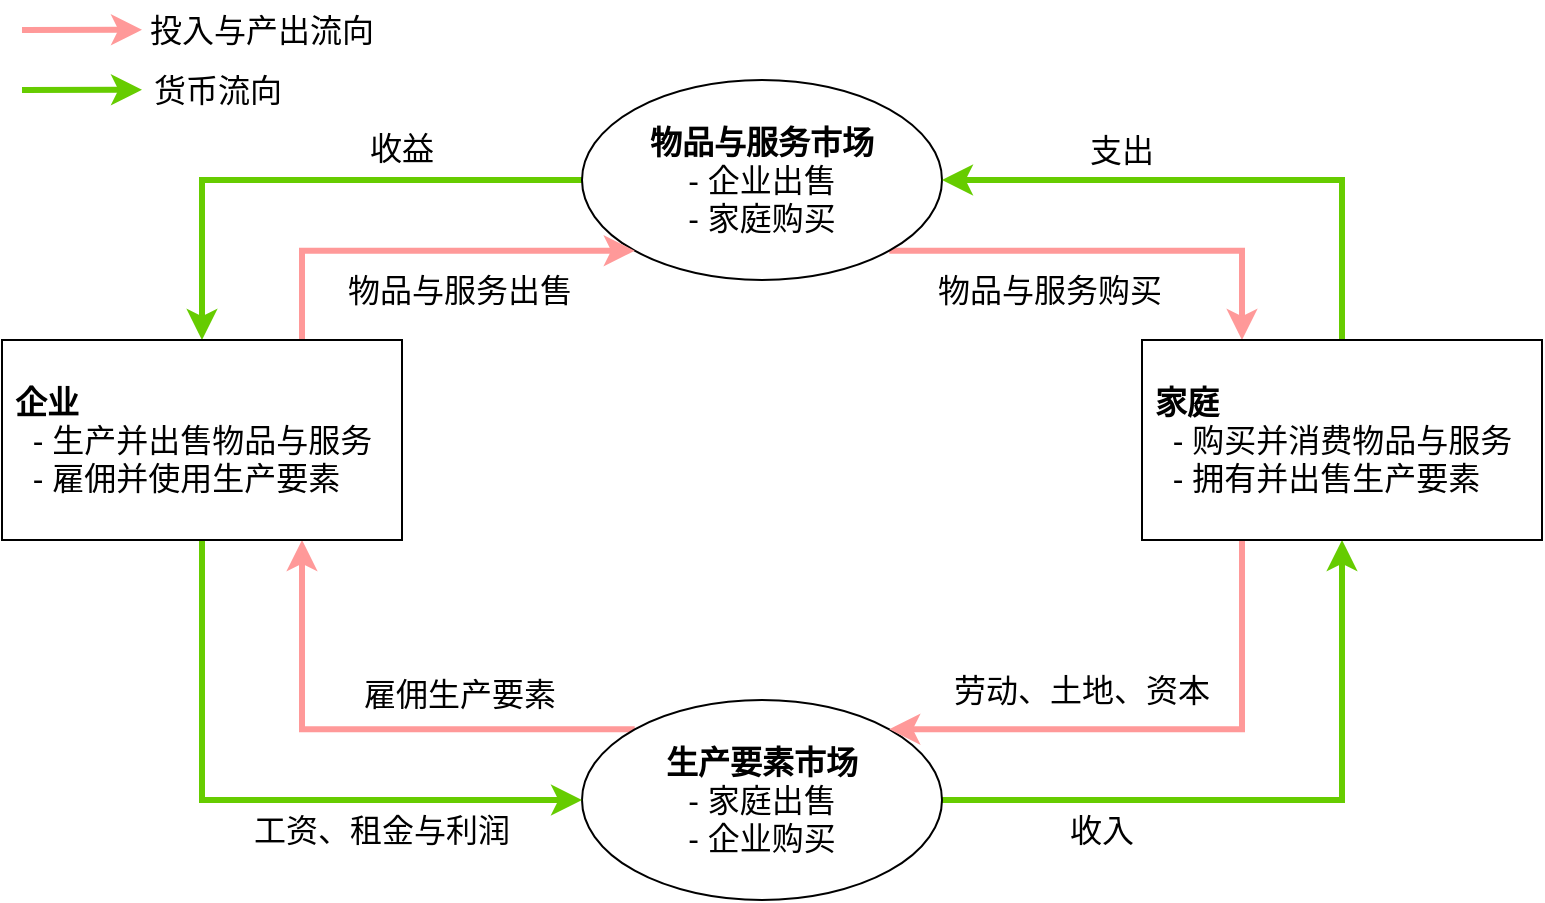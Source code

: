 <mxfile version="21.3.8" type="device">
  <diagram name="第 1 页" id="BBIP1NH82KdE1o-1UOBv">
    <mxGraphModel dx="1877" dy="548" grid="1" gridSize="10" guides="1" tooltips="1" connect="1" arrows="1" fold="1" page="1" pageScale="1" pageWidth="827" pageHeight="1169" math="0" shadow="0">
      <root>
        <mxCell id="0" />
        <mxCell id="1" parent="0" />
        <mxCell id="nF96lkj4Xuo2XhMTmHLL-11" style="edgeStyle=orthogonalEdgeStyle;rounded=0;orthogonalLoop=1;jettySize=auto;html=1;exitX=0;exitY=0.5;exitDx=0;exitDy=0;entryX=0.5;entryY=0;entryDx=0;entryDy=0;strokeColor=#66CC00;strokeWidth=3;" edge="1" parent="1" source="nF96lkj4Xuo2XhMTmHLL-1" target="nF96lkj4Xuo2XhMTmHLL-7">
          <mxGeometry relative="1" as="geometry" />
        </mxCell>
        <mxCell id="nF96lkj4Xuo2XhMTmHLL-13" style="edgeStyle=orthogonalEdgeStyle;rounded=0;orthogonalLoop=1;jettySize=auto;html=1;exitX=1;exitY=1;exitDx=0;exitDy=0;entryX=0.25;entryY=0;entryDx=0;entryDy=0;strokeWidth=3;strokeColor=#FF9999;" edge="1" parent="1" source="nF96lkj4Xuo2XhMTmHLL-1" target="nF96lkj4Xuo2XhMTmHLL-3">
          <mxGeometry relative="1" as="geometry" />
        </mxCell>
        <mxCell id="nF96lkj4Xuo2XhMTmHLL-1" value="&lt;b&gt;物品与服务市场&lt;/b&gt;&lt;br style=&quot;font-size: 16px;&quot;&gt;- 企业出售&lt;br style=&quot;font-size: 16px;&quot;&gt;- 家庭购买" style="ellipse;whiteSpace=wrap;html=1;fontSize=16;" vertex="1" parent="1">
          <mxGeometry x="250" y="90" width="180" height="100" as="geometry" />
        </mxCell>
        <mxCell id="nF96lkj4Xuo2XhMTmHLL-6" style="edgeStyle=orthogonalEdgeStyle;rounded=0;orthogonalLoop=1;jettySize=auto;html=1;exitX=1;exitY=0.5;exitDx=0;exitDy=0;entryX=0.5;entryY=1;entryDx=0;entryDy=0;strokeWidth=3;strokeColor=#66CC00;" edge="1" parent="1" source="nF96lkj4Xuo2XhMTmHLL-2" target="nF96lkj4Xuo2XhMTmHLL-3">
          <mxGeometry relative="1" as="geometry" />
        </mxCell>
        <mxCell id="nF96lkj4Xuo2XhMTmHLL-8" style="edgeStyle=orthogonalEdgeStyle;rounded=0;orthogonalLoop=1;jettySize=auto;html=1;exitX=0;exitY=0;exitDx=0;exitDy=0;entryX=0.75;entryY=1;entryDx=0;entryDy=0;strokeWidth=3;strokeColor=#FF9999;" edge="1" parent="1" source="nF96lkj4Xuo2XhMTmHLL-2" target="nF96lkj4Xuo2XhMTmHLL-7">
          <mxGeometry relative="1" as="geometry" />
        </mxCell>
        <mxCell id="nF96lkj4Xuo2XhMTmHLL-2" value="&lt;b&gt;生产要素市场&lt;/b&gt;&lt;br style=&quot;font-size: 16px;&quot;&gt;- 家庭出售&lt;br style=&quot;font-size: 16px;&quot;&gt;- 企业购买" style="ellipse;whiteSpace=wrap;html=1;fontSize=16;" vertex="1" parent="1">
          <mxGeometry x="250" y="400" width="180" height="100" as="geometry" />
        </mxCell>
        <mxCell id="nF96lkj4Xuo2XhMTmHLL-5" style="edgeStyle=orthogonalEdgeStyle;rounded=0;orthogonalLoop=1;jettySize=auto;html=1;exitX=0.25;exitY=1;exitDx=0;exitDy=0;entryX=1;entryY=0;entryDx=0;entryDy=0;strokeWidth=3;strokeColor=#FF9999;" edge="1" parent="1" source="nF96lkj4Xuo2XhMTmHLL-3" target="nF96lkj4Xuo2XhMTmHLL-2">
          <mxGeometry relative="1" as="geometry">
            <Array as="points">
              <mxPoint x="580" y="415" />
            </Array>
          </mxGeometry>
        </mxCell>
        <mxCell id="nF96lkj4Xuo2XhMTmHLL-12" style="edgeStyle=orthogonalEdgeStyle;rounded=0;orthogonalLoop=1;jettySize=auto;html=1;exitX=0.5;exitY=0;exitDx=0;exitDy=0;entryX=1;entryY=0.5;entryDx=0;entryDy=0;strokeWidth=3;strokeColor=#66CC00;" edge="1" parent="1" source="nF96lkj4Xuo2XhMTmHLL-3" target="nF96lkj4Xuo2XhMTmHLL-1">
          <mxGeometry relative="1" as="geometry" />
        </mxCell>
        <mxCell id="nF96lkj4Xuo2XhMTmHLL-3" value="&lt;b&gt;&amp;nbsp;家庭&lt;/b&gt;&lt;br&gt;&amp;nbsp; &amp;nbsp;- 购买并消费物品与服务&lt;br&gt;&amp;nbsp; &amp;nbsp;- 拥有并出售生产要素" style="rounded=0;whiteSpace=wrap;html=1;fontSize=16;align=left;" vertex="1" parent="1">
          <mxGeometry x="530" y="220" width="200" height="100" as="geometry" />
        </mxCell>
        <mxCell id="nF96lkj4Xuo2XhMTmHLL-9" style="edgeStyle=orthogonalEdgeStyle;rounded=0;orthogonalLoop=1;jettySize=auto;html=1;exitX=0.5;exitY=1;exitDx=0;exitDy=0;entryX=0;entryY=0.5;entryDx=0;entryDy=0;strokeWidth=3;strokeColor=#66CC00;" edge="1" parent="1" source="nF96lkj4Xuo2XhMTmHLL-7" target="nF96lkj4Xuo2XhMTmHLL-2">
          <mxGeometry relative="1" as="geometry" />
        </mxCell>
        <mxCell id="nF96lkj4Xuo2XhMTmHLL-10" style="edgeStyle=orthogonalEdgeStyle;rounded=0;orthogonalLoop=1;jettySize=auto;html=1;exitX=0.75;exitY=0;exitDx=0;exitDy=0;entryX=0;entryY=1;entryDx=0;entryDy=0;strokeWidth=3;strokeColor=#FF9999;" edge="1" parent="1" source="nF96lkj4Xuo2XhMTmHLL-7" target="nF96lkj4Xuo2XhMTmHLL-1">
          <mxGeometry relative="1" as="geometry">
            <Array as="points">
              <mxPoint x="110" y="175" />
            </Array>
          </mxGeometry>
        </mxCell>
        <mxCell id="nF96lkj4Xuo2XhMTmHLL-7" value="&lt;b&gt;&amp;nbsp;企业&lt;/b&gt;&lt;br&gt;&amp;nbsp; &amp;nbsp;- 生产并出售物品与服务&lt;br&gt;&amp;nbsp; &amp;nbsp;- 雇佣并使用生产要素" style="rounded=0;whiteSpace=wrap;html=1;fontSize=16;align=left;" vertex="1" parent="1">
          <mxGeometry x="-40" y="220" width="200" height="100" as="geometry" />
        </mxCell>
        <mxCell id="nF96lkj4Xuo2XhMTmHLL-14" value="劳动、土地、资本" style="text;html=1;strokeColor=none;fillColor=none;align=center;verticalAlign=middle;whiteSpace=wrap;rounded=0;fontSize=16;" vertex="1" parent="1">
          <mxGeometry x="430" y="380" width="140" height="30" as="geometry" />
        </mxCell>
        <mxCell id="nF96lkj4Xuo2XhMTmHLL-16" value="雇佣生产要素" style="text;html=1;strokeColor=none;fillColor=none;align=center;verticalAlign=middle;whiteSpace=wrap;rounded=0;fontSize=16;" vertex="1" parent="1">
          <mxGeometry x="119" y="382" width="140" height="30" as="geometry" />
        </mxCell>
        <mxCell id="nF96lkj4Xuo2XhMTmHLL-18" value="物品与服务出售" style="text;html=1;strokeColor=none;fillColor=none;align=center;verticalAlign=middle;whiteSpace=wrap;rounded=0;fontSize=16;" vertex="1" parent="1">
          <mxGeometry x="119" y="180" width="140" height="30" as="geometry" />
        </mxCell>
        <mxCell id="nF96lkj4Xuo2XhMTmHLL-19" value="物品与服务购买" style="text;html=1;strokeColor=none;fillColor=none;align=center;verticalAlign=middle;whiteSpace=wrap;rounded=0;fontSize=16;" vertex="1" parent="1">
          <mxGeometry x="414" y="180" width="140" height="30" as="geometry" />
        </mxCell>
        <mxCell id="nF96lkj4Xuo2XhMTmHLL-20" value="支出" style="text;html=1;strokeColor=none;fillColor=none;align=center;verticalAlign=middle;whiteSpace=wrap;rounded=0;fontSize=16;" vertex="1" parent="1">
          <mxGeometry x="450" y="110" width="140" height="30" as="geometry" />
        </mxCell>
        <mxCell id="nF96lkj4Xuo2XhMTmHLL-21" value="收益" style="text;html=1;strokeColor=none;fillColor=none;align=center;verticalAlign=middle;whiteSpace=wrap;rounded=0;fontSize=16;" vertex="1" parent="1">
          <mxGeometry x="90" y="109" width="140" height="30" as="geometry" />
        </mxCell>
        <mxCell id="nF96lkj4Xuo2XhMTmHLL-23" value="工资、租金与利润" style="text;html=1;strokeColor=none;fillColor=none;align=center;verticalAlign=middle;whiteSpace=wrap;rounded=0;fontSize=16;" vertex="1" parent="1">
          <mxGeometry x="80" y="450" width="140" height="30" as="geometry" />
        </mxCell>
        <mxCell id="nF96lkj4Xuo2XhMTmHLL-24" value="收入" style="text;html=1;strokeColor=none;fillColor=none;align=center;verticalAlign=middle;whiteSpace=wrap;rounded=0;fontSize=16;" vertex="1" parent="1">
          <mxGeometry x="440" y="450" width="140" height="30" as="geometry" />
        </mxCell>
        <mxCell id="nF96lkj4Xuo2XhMTmHLL-25" style="rounded=0;orthogonalLoop=1;jettySize=auto;html=1;strokeWidth=3;strokeColor=#FF9999;" edge="1" parent="1">
          <mxGeometry relative="1" as="geometry">
            <mxPoint x="-30" y="65" as="sourcePoint" />
            <mxPoint x="30" y="64.88" as="targetPoint" />
          </mxGeometry>
        </mxCell>
        <mxCell id="nF96lkj4Xuo2XhMTmHLL-26" value="投入与产出流向" style="text;html=1;strokeColor=none;fillColor=none;align=center;verticalAlign=middle;whiteSpace=wrap;rounded=0;fontSize=16;" vertex="1" parent="1">
          <mxGeometry x="30" y="50" width="120" height="30" as="geometry" />
        </mxCell>
        <mxCell id="nF96lkj4Xuo2XhMTmHLL-27" style="rounded=0;orthogonalLoop=1;jettySize=auto;html=1;strokeWidth=3;strokeColor=#66CC00;" edge="1" parent="1">
          <mxGeometry relative="1" as="geometry">
            <mxPoint x="-30" y="95" as="sourcePoint" />
            <mxPoint x="30" y="94.88" as="targetPoint" />
          </mxGeometry>
        </mxCell>
        <mxCell id="nF96lkj4Xuo2XhMTmHLL-28" value="货币流向" style="text;html=1;strokeColor=none;fillColor=none;align=center;verticalAlign=middle;whiteSpace=wrap;rounded=0;fontSize=16;" vertex="1" parent="1">
          <mxGeometry x="30" y="80" width="76" height="30" as="geometry" />
        </mxCell>
      </root>
    </mxGraphModel>
  </diagram>
</mxfile>
